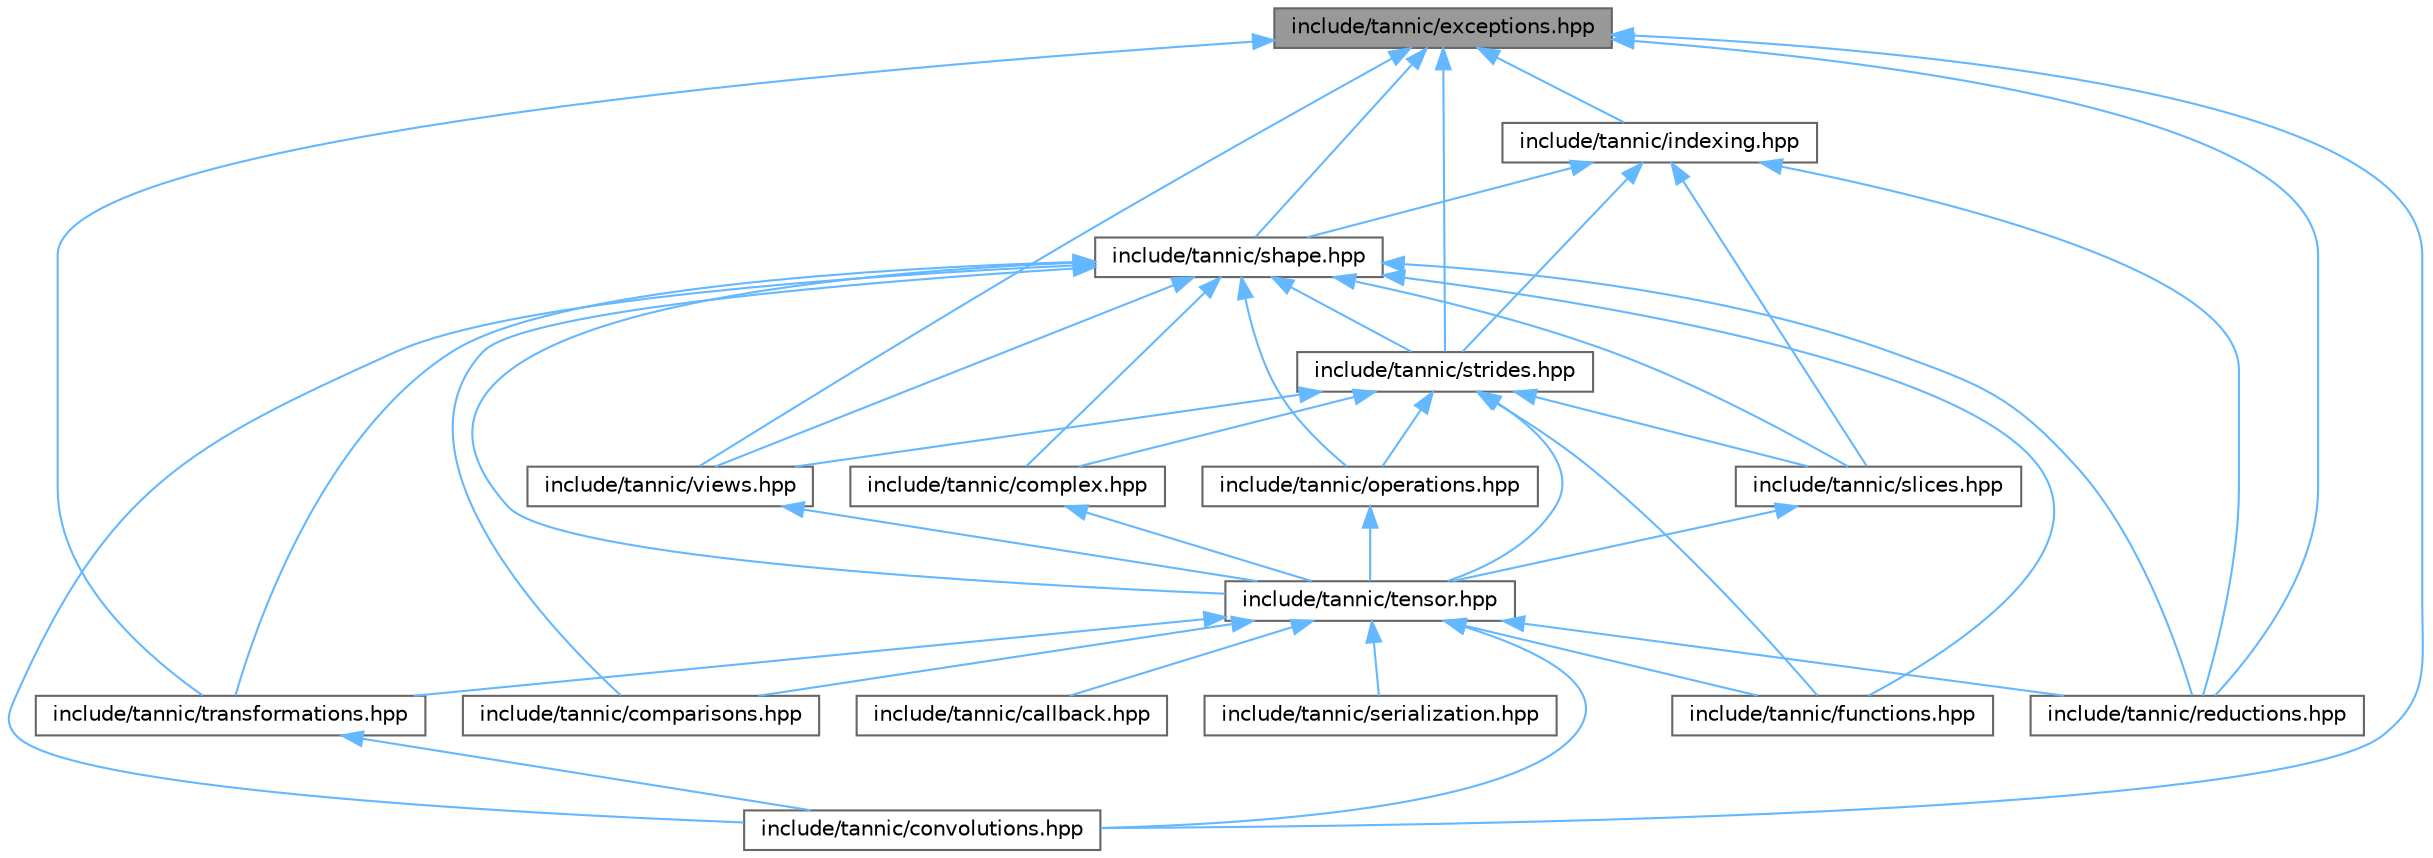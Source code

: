digraph "include/tannic/exceptions.hpp"
{
 // LATEX_PDF_SIZE
  bgcolor="transparent";
  edge [fontname=Helvetica,fontsize=10,labelfontname=Helvetica,labelfontsize=10];
  node [fontname=Helvetica,fontsize=10,shape=box,height=0.2,width=0.4];
  Node1 [id="Node000001",label="include/tannic/exceptions.hpp",height=0.2,width=0.4,color="gray40", fillcolor="grey60", style="filled", fontcolor="black",tooltip="Defines the exceptions used in the library."];
  Node1 -> Node2 [id="edge41_Node000001_Node000002",dir="back",color="steelblue1",style="solid",tooltip=" "];
  Node2 [id="Node000002",label="include/tannic/convolutions.hpp",height=0.2,width=0.4,color="grey40", fillcolor="white", style="filled",URL="$d6/dba/convolutions_8hpp.html",tooltip="Defines tensor convolutional operations."];
  Node1 -> Node3 [id="edge42_Node000001_Node000003",dir="back",color="steelblue1",style="solid",tooltip=" "];
  Node3 [id="Node000003",label="include/tannic/indexing.hpp",height=0.2,width=0.4,color="grey40", fillcolor="white", style="filled",URL="$d7/d1d/indexing_8hpp.html",tooltip="Utilities for index normalization and slicing ranges in the Tannic Tensor Library."];
  Node3 -> Node4 [id="edge43_Node000003_Node000004",dir="back",color="steelblue1",style="solid",tooltip=" "];
  Node4 [id="Node000004",label="include/tannic/reductions.hpp",height=0.2,width=0.4,color="grey40", fillcolor="white", style="filled",URL="$d1/d01/reductions_8hpp.html",tooltip="Defines reduction operations for tensor expressions."];
  Node3 -> Node5 [id="edge44_Node000003_Node000005",dir="back",color="steelblue1",style="solid",tooltip=" "];
  Node5 [id="Node000005",label="include/tannic/shape.hpp",height=0.2,width=0.4,color="grey40", fillcolor="white", style="filled",URL="$d3/d30/shape_8hpp.html",tooltip="Defines the Shape class for representing tensor dimensions."];
  Node5 -> Node6 [id="edge45_Node000005_Node000006",dir="back",color="steelblue1",style="solid",tooltip=" "];
  Node6 [id="Node000006",label="include/tannic/comparisons.hpp",height=0.2,width=0.4,color="grey40", fillcolor="white", style="filled",URL="$de/d06/comparisons_8hpp.html",tooltip="Defines element-wise comparison operations for tensor expressions."];
  Node5 -> Node7 [id="edge46_Node000005_Node000007",dir="back",color="steelblue1",style="solid",tooltip=" "];
  Node7 [id="Node000007",label="include/tannic/complex.hpp",height=0.2,width=0.4,color="grey40", fillcolor="white", style="filled",URL="$db/dd8/complex_8hpp.html",tooltip="Complex number operations for the Tannic Tensor Library."];
  Node7 -> Node8 [id="edge47_Node000007_Node000008",dir="back",color="steelblue1",style="solid",tooltip=" "];
  Node8 [id="Node000008",label="include/tannic/tensor.hpp",height=0.2,width=0.4,color="grey40", fillcolor="white", style="filled",URL="$d3/d8b/tensor_8hpp.html",tooltip="Core multidimensional tensor class for the Tannic Tensor Library."];
  Node8 -> Node9 [id="edge48_Node000008_Node000009",dir="back",color="steelblue1",style="solid",tooltip=" "];
  Node9 [id="Node000009",label="include/tannic/callback.hpp",height=0.2,width=0.4,color="grey40", fillcolor="white", style="filled",URL="$da/db7/callback_8hpp.html",tooltip=" "];
  Node8 -> Node6 [id="edge49_Node000008_Node000006",dir="back",color="steelblue1",style="solid",tooltip=" "];
  Node8 -> Node2 [id="edge50_Node000008_Node000002",dir="back",color="steelblue1",style="solid",tooltip=" "];
  Node8 -> Node10 [id="edge51_Node000008_Node000010",dir="back",color="steelblue1",style="solid",tooltip=" "];
  Node10 [id="Node000010",label="include/tannic/functions.hpp",height=0.2,width=0.4,color="grey40", fillcolor="white", style="filled",URL="$db/d1a/functions_8hpp.html",tooltip="Defines mathematical function operations for tensor expressions."];
  Node8 -> Node4 [id="edge52_Node000008_Node000004",dir="back",color="steelblue1",style="solid",tooltip=" "];
  Node8 -> Node11 [id="edge53_Node000008_Node000011",dir="back",color="steelblue1",style="solid",tooltip=" "];
  Node11 [id="Node000011",label="include/tannic/serialization.hpp",height=0.2,width=0.4,color="grey40", fillcolor="white", style="filled",URL="$d8/d21/serialization_8hpp.html",tooltip=" "];
  Node8 -> Node12 [id="edge54_Node000008_Node000012",dir="back",color="steelblue1",style="solid",tooltip=" "];
  Node12 [id="Node000012",label="include/tannic/transformations.hpp",height=0.2,width=0.4,color="grey40", fillcolor="white", style="filled",URL="$d8/d71/transformations_8hpp.html",tooltip="Defines tensor transformation operations."];
  Node12 -> Node2 [id="edge55_Node000012_Node000002",dir="back",color="steelblue1",style="solid",tooltip=" "];
  Node5 -> Node2 [id="edge56_Node000005_Node000002",dir="back",color="steelblue1",style="solid",tooltip=" "];
  Node5 -> Node10 [id="edge57_Node000005_Node000010",dir="back",color="steelblue1",style="solid",tooltip=" "];
  Node5 -> Node13 [id="edge58_Node000005_Node000013",dir="back",color="steelblue1",style="solid",tooltip=" "];
  Node13 [id="Node000013",label="include/tannic/operations.hpp",height=0.2,width=0.4,color="grey40", fillcolor="white", style="filled",URL="$d6/d00/operations_8hpp.html",tooltip="Defines expression templates tensor aritmetic operations."];
  Node13 -> Node8 [id="edge59_Node000013_Node000008",dir="back",color="steelblue1",style="solid",tooltip=" "];
  Node5 -> Node4 [id="edge60_Node000005_Node000004",dir="back",color="steelblue1",style="solid",tooltip=" "];
  Node5 -> Node14 [id="edge61_Node000005_Node000014",dir="back",color="steelblue1",style="solid",tooltip=" "];
  Node14 [id="Node000014",label="include/tannic/slices.hpp",height=0.2,width=0.4,color="grey40", fillcolor="white", style="filled",URL="$d4/d71/slices_8hpp.html",tooltip="Implements tensor slicing for expression templates in the Tannic Tensor Library."];
  Node14 -> Node8 [id="edge62_Node000014_Node000008",dir="back",color="steelblue1",style="solid",tooltip=" "];
  Node5 -> Node15 [id="edge63_Node000005_Node000015",dir="back",color="steelblue1",style="solid",tooltip=" "];
  Node15 [id="Node000015",label="include/tannic/strides.hpp",height=0.2,width=0.4,color="grey40", fillcolor="white", style="filled",URL="$d7/d08/strides_8hpp.html",tooltip="Memory layout specification for tensor dimensions in the Tannic Tensor Library."];
  Node15 -> Node7 [id="edge64_Node000015_Node000007",dir="back",color="steelblue1",style="solid",tooltip=" "];
  Node15 -> Node10 [id="edge65_Node000015_Node000010",dir="back",color="steelblue1",style="solid",tooltip=" "];
  Node15 -> Node13 [id="edge66_Node000015_Node000013",dir="back",color="steelblue1",style="solid",tooltip=" "];
  Node15 -> Node14 [id="edge67_Node000015_Node000014",dir="back",color="steelblue1",style="solid",tooltip=" "];
  Node15 -> Node8 [id="edge68_Node000015_Node000008",dir="back",color="steelblue1",style="solid",tooltip=" "];
  Node15 -> Node16 [id="edge69_Node000015_Node000016",dir="back",color="steelblue1",style="solid",tooltip=" "];
  Node16 [id="Node000016",label="include/tannic/views.hpp",height=0.2,width=0.4,color="grey40", fillcolor="white", style="filled",URL="$de/d49/views_8hpp.html",tooltip="Implements views for tensors in the Tannic Tensor Library."];
  Node16 -> Node8 [id="edge70_Node000016_Node000008",dir="back",color="steelblue1",style="solid",tooltip=" "];
  Node5 -> Node8 [id="edge71_Node000005_Node000008",dir="back",color="steelblue1",style="solid",tooltip=" "];
  Node5 -> Node12 [id="edge72_Node000005_Node000012",dir="back",color="steelblue1",style="solid",tooltip=" "];
  Node5 -> Node16 [id="edge73_Node000005_Node000016",dir="back",color="steelblue1",style="solid",tooltip=" "];
  Node3 -> Node14 [id="edge74_Node000003_Node000014",dir="back",color="steelblue1",style="solid",tooltip=" "];
  Node3 -> Node15 [id="edge75_Node000003_Node000015",dir="back",color="steelblue1",style="solid",tooltip=" "];
  Node1 -> Node4 [id="edge76_Node000001_Node000004",dir="back",color="steelblue1",style="solid",tooltip=" "];
  Node1 -> Node5 [id="edge77_Node000001_Node000005",dir="back",color="steelblue1",style="solid",tooltip=" "];
  Node1 -> Node15 [id="edge78_Node000001_Node000015",dir="back",color="steelblue1",style="solid",tooltip=" "];
  Node1 -> Node12 [id="edge79_Node000001_Node000012",dir="back",color="steelblue1",style="solid",tooltip=" "];
  Node1 -> Node16 [id="edge80_Node000001_Node000016",dir="back",color="steelblue1",style="solid",tooltip=" "];
}
